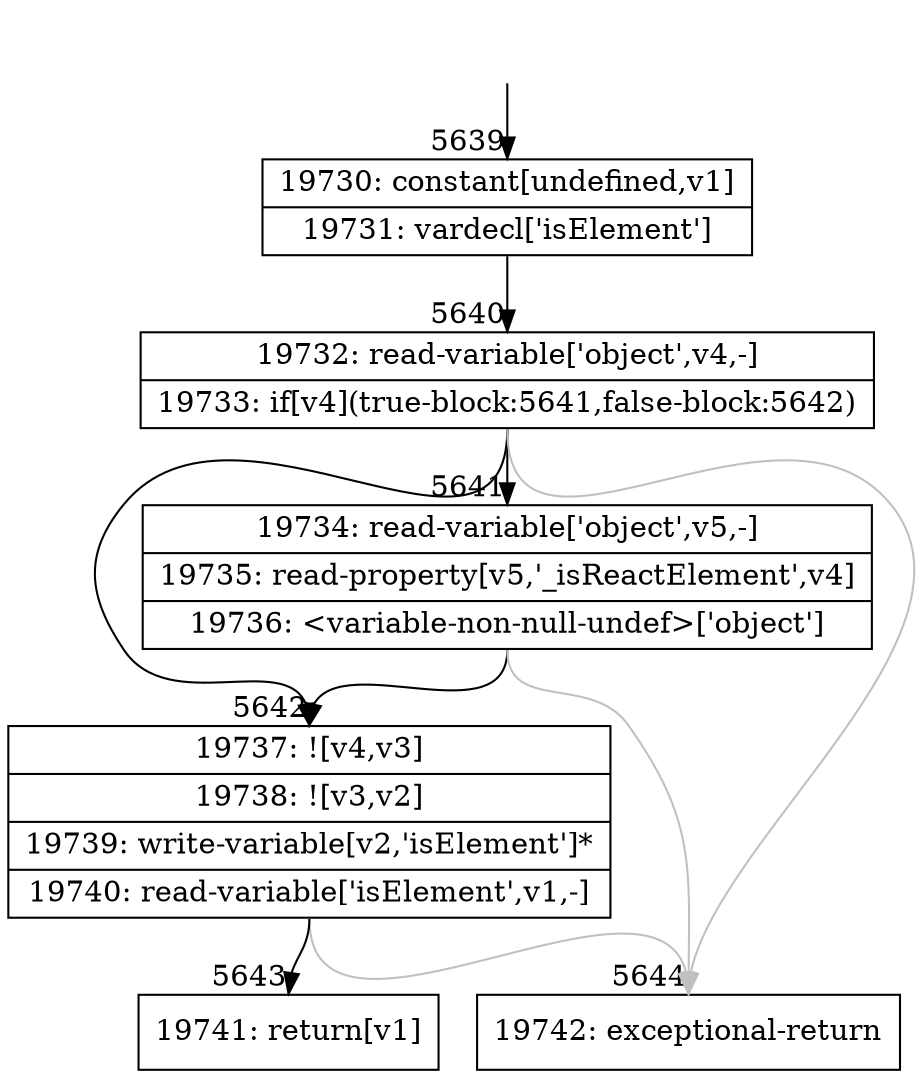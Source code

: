digraph {
rankdir="TD"
BB_entry380[shape=none,label=""];
BB_entry380 -> BB5639 [tailport=s, headport=n, headlabel="    5639"]
BB5639 [shape=record label="{19730: constant[undefined,v1]|19731: vardecl['isElement']}" ] 
BB5639 -> BB5640 [tailport=s, headport=n, headlabel="      5640"]
BB5640 [shape=record label="{19732: read-variable['object',v4,-]|19733: if[v4](true-block:5641,false-block:5642)}" ] 
BB5640 -> BB5642 [tailport=s, headport=n, headlabel="      5642"]
BB5640 -> BB5641 [tailport=s, headport=n, headlabel="      5641"]
BB5640 -> BB5644 [tailport=s, headport=n, color=gray, headlabel="      5644"]
BB5641 [shape=record label="{19734: read-variable['object',v5,-]|19735: read-property[v5,'_isReactElement',v4]|19736: \<variable-non-null-undef\>['object']}" ] 
BB5641 -> BB5642 [tailport=s, headport=n]
BB5641 -> BB5644 [tailport=s, headport=n, color=gray]
BB5642 [shape=record label="{19737: ![v4,v3]|19738: ![v3,v2]|19739: write-variable[v2,'isElement']*|19740: read-variable['isElement',v1,-]}" ] 
BB5642 -> BB5643 [tailport=s, headport=n, headlabel="      5643"]
BB5642 -> BB5644 [tailport=s, headport=n, color=gray]
BB5643 [shape=record label="{19741: return[v1]}" ] 
BB5644 [shape=record label="{19742: exceptional-return}" ] 
//#$~ 10100
}
